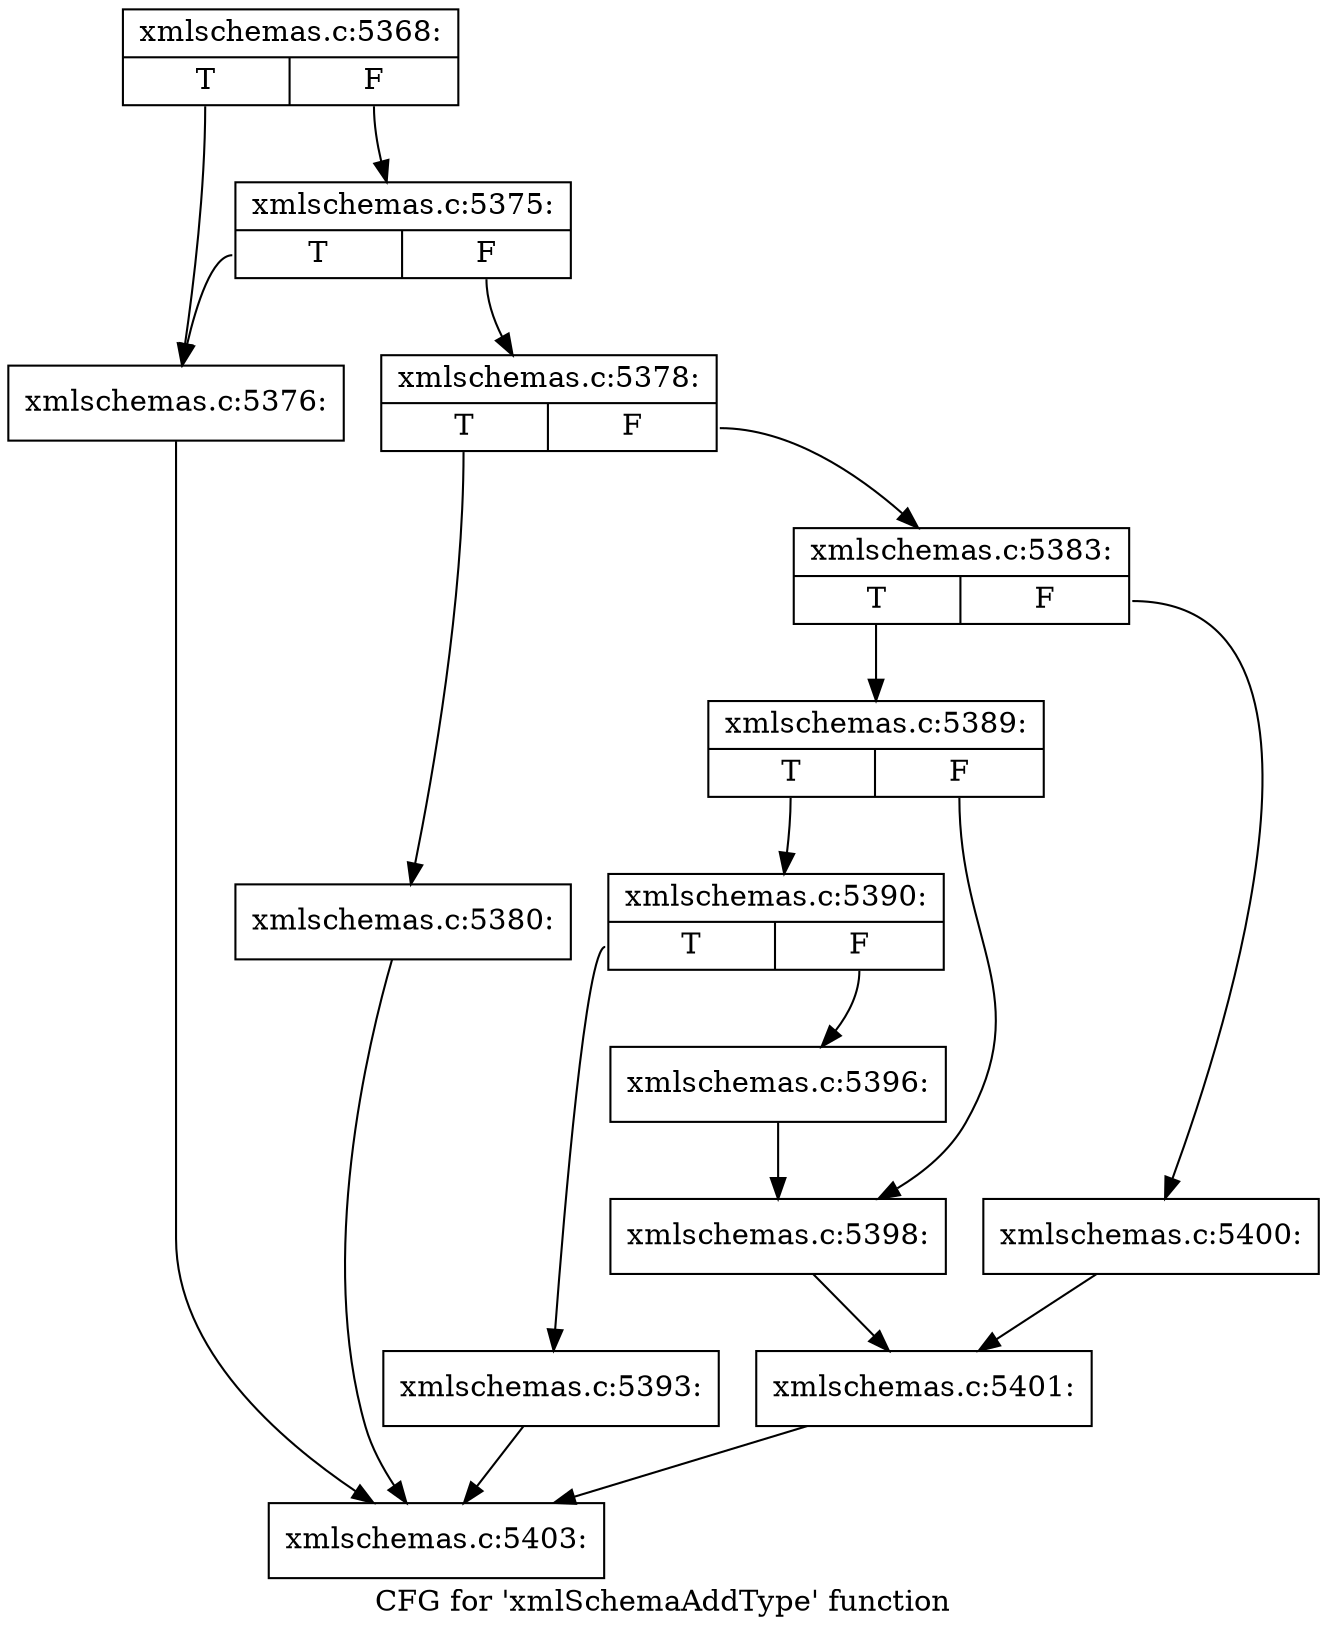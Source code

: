 digraph "CFG for 'xmlSchemaAddType' function" {
	label="CFG for 'xmlSchemaAddType' function";

	Node0x4d89850 [shape=record,label="{xmlschemas.c:5368:|{<s0>T|<s1>F}}"];
	Node0x4d89850:s0 -> Node0x4db3190;
	Node0x4d89850:s1 -> Node0x4db3230;
	Node0x4db3230 [shape=record,label="{xmlschemas.c:5375:|{<s0>T|<s1>F}}"];
	Node0x4db3230:s0 -> Node0x4db3190;
	Node0x4db3230:s1 -> Node0x4db31e0;
	Node0x4db3190 [shape=record,label="{xmlschemas.c:5376:}"];
	Node0x4db3190 -> Node0x4d89d70;
	Node0x4db31e0 [shape=record,label="{xmlschemas.c:5378:|{<s0>T|<s1>F}}"];
	Node0x4db31e0:s0 -> Node0x4db3bf0;
	Node0x4db31e0:s1 -> Node0x4db3c40;
	Node0x4db3bf0 [shape=record,label="{xmlschemas.c:5380:}"];
	Node0x4db3bf0 -> Node0x4d89d70;
	Node0x4db3c40 [shape=record,label="{xmlschemas.c:5383:|{<s0>T|<s1>F}}"];
	Node0x4db3c40:s0 -> Node0x4db51e0;
	Node0x4db3c40:s1 -> Node0x4db5280;
	Node0x4db51e0 [shape=record,label="{xmlschemas.c:5389:|{<s0>T|<s1>F}}"];
	Node0x4db51e0:s0 -> Node0x4db5580;
	Node0x4db51e0:s1 -> Node0x4db55d0;
	Node0x4db5580 [shape=record,label="{xmlschemas.c:5390:|{<s0>T|<s1>F}}"];
	Node0x4db5580:s0 -> Node0x4db62f0;
	Node0x4db5580:s1 -> Node0x4db6620;
	Node0x4db62f0 [shape=record,label="{xmlschemas.c:5393:}"];
	Node0x4db62f0 -> Node0x4d89d70;
	Node0x4db6620 [shape=record,label="{xmlschemas.c:5396:}"];
	Node0x4db6620 -> Node0x4db55d0;
	Node0x4db55d0 [shape=record,label="{xmlschemas.c:5398:}"];
	Node0x4db55d0 -> Node0x4db5230;
	Node0x4db5280 [shape=record,label="{xmlschemas.c:5400:}"];
	Node0x4db5280 -> Node0x4db5230;
	Node0x4db5230 [shape=record,label="{xmlschemas.c:5401:}"];
	Node0x4db5230 -> Node0x4d89d70;
	Node0x4d89d70 [shape=record,label="{xmlschemas.c:5403:}"];
}
